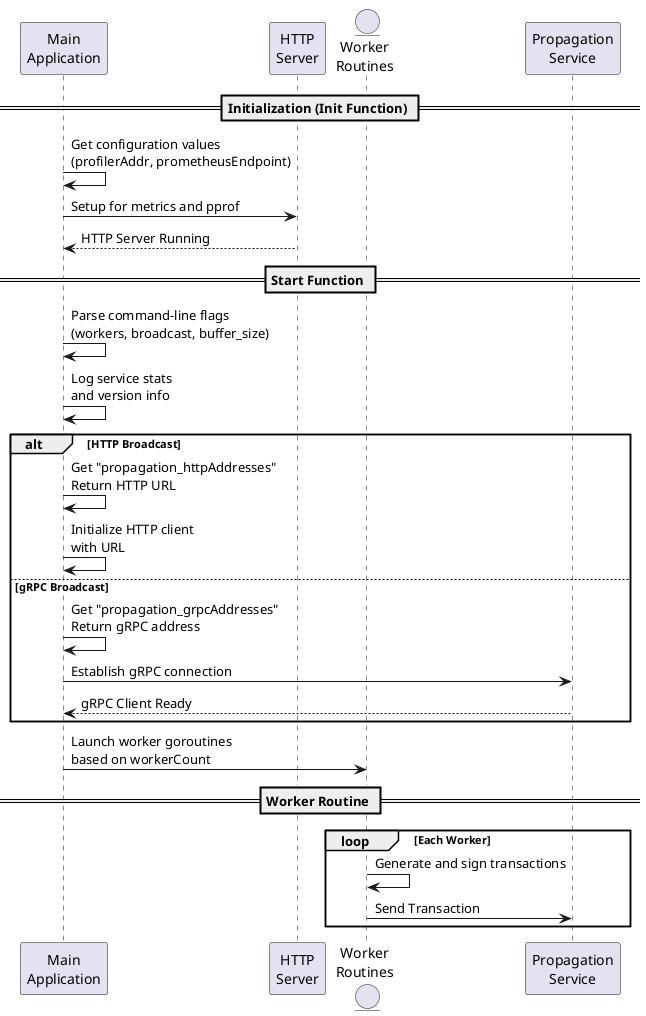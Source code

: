 @startuml PropagationBlaster Init and Start Sequence

participant "Main\nApplication" as Main
participant "HTTP\nServer" as HTTPServer
entity "Worker\nRoutines" as Workers
participant "Propagation\nService" as PropagationService

== Initialization (Init Function) ==
Main -> Main: Get configuration values\n(profilerAddr, prometheusEndpoint)
Main -> HTTPServer: Setup for metrics and pprof
HTTPServer --> Main: HTTP Server Running

== Start Function ==
Main -> Main: Parse command-line flags\n(workers, broadcast, buffer_size)

Main -> Main: Log service stats\nand version info
alt HTTP Broadcast
    Main -> Main: Get "propagation_httpAddresses"\nReturn HTTP URL
    Main -> Main: Initialize HTTP client\nwith URL
else gRPC Broadcast
    Main -> Main: Get "propagation_grpcAddresses"\nReturn gRPC address
    Main -> PropagationService: Establish gRPC connection
    PropagationService --> Main: gRPC Client Ready
end
Main -> Workers: Launch worker goroutines\nbased on workerCount

== Worker Routine ==
loop Each Worker
    Workers -> Workers: Generate and sign transactions

    Workers -> PropagationService: Send Transaction

end

@enduml
